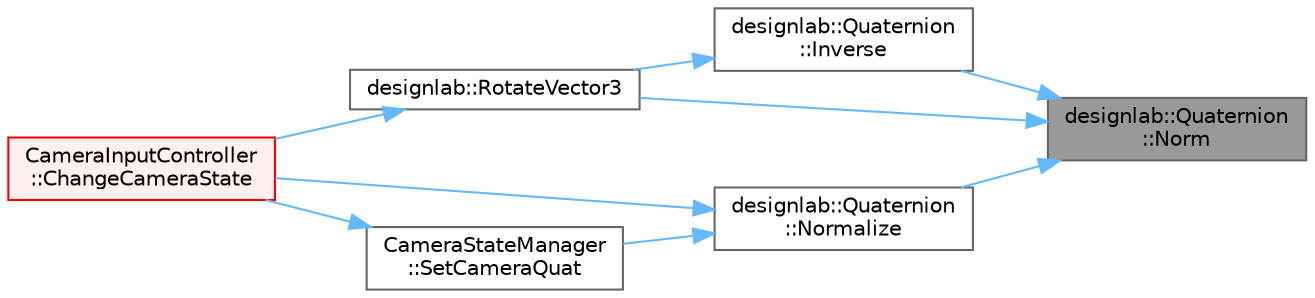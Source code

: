 digraph "designlab::Quaternion::Norm"
{
 // LATEX_PDF_SIZE
  bgcolor="transparent";
  edge [fontname=Helvetica,fontsize=10,labelfontname=Helvetica,labelfontsize=10];
  node [fontname=Helvetica,fontsize=10,shape=box,height=0.2,width=0.4];
  rankdir="RL";
  Node1 [id="Node000001",label="designlab::Quaternion\l::Norm",height=0.2,width=0.4,color="gray40", fillcolor="grey60", style="filled", fontcolor="black",tooltip="クォータニオンのノルムを返す   ノルムとは，ベクトルの大きさのこと．クォータニオンのノルムは，w^2 + x^2 + y^2 + z^2 で求められる"];
  Node1 -> Node2 [id="edge1_Node000001_Node000002",dir="back",color="steelblue1",style="solid",tooltip=" "];
  Node2 [id="Node000002",label="designlab::Quaternion\l::Inverse",height=0.2,width=0.4,color="grey40", fillcolor="white", style="filled",URL="$structdesignlab_1_1_quaternion.html#a5e17d48809b4339ee959c2119a106726",tooltip="クォータニオンの逆数を返す   クォータニオンqの逆数q^-1は，qの共役をノルムで割ったもの"];
  Node2 -> Node3 [id="edge2_Node000002_Node000003",dir="back",color="steelblue1",style="solid",tooltip=" "];
  Node3 [id="Node000003",label="designlab::RotateVector3",height=0.2,width=0.4,color="grey40", fillcolor="white", style="filled",URL="$namespacedesignlab.html#a88a31cb8dd4fb0891393816ad574b9a8",tooltip="3次元の位置ベクトルを回転させる．"];
  Node3 -> Node4 [id="edge3_Node000003_Node000004",dir="back",color="steelblue1",style="solid",tooltip=" "];
  Node4 [id="Node000004",label="CameraInputController\l::ChangeCameraState",height=0.2,width=0.4,color="red", fillcolor="#FFF0F0", style="filled",URL="$class_camera_input_controller.html#a56c0dbc23365b09d5d0c0349e880e16f",tooltip="キー入力でカメラを動かす．   基本的には毎フレーム呼び出す"];
  Node1 -> Node10 [id="edge4_Node000001_Node000010",dir="back",color="steelblue1",style="solid",tooltip=" "];
  Node10 [id="Node000010",label="designlab::Quaternion\l::Normalize",height=0.2,width=0.4,color="grey40", fillcolor="white", style="filled",URL="$structdesignlab_1_1_quaternion.html#a7e53e5872a5a39da9cb6ca40a0c6e91a",tooltip="正規化したクォータニオンを返す   クォータニオンの正規化とは，ノルムを1にすること．   クォータニオンqの正規化は，q / |q| で求められる"];
  Node10 -> Node4 [id="edge5_Node000010_Node000004",dir="back",color="steelblue1",style="solid",tooltip=" "];
  Node10 -> Node11 [id="edge6_Node000010_Node000011",dir="back",color="steelblue1",style="solid",tooltip=" "];
  Node11 [id="Node000011",label="CameraStateManager\l::SetCameraQuat",height=0.2,width=0.4,color="grey40", fillcolor="white", style="filled",URL="$class_camera_state_manager.html#a5f0f8b23dbebccb6f1caec47d9e2fcf0",tooltip="カメラのクォータニオンをセットする"];
  Node11 -> Node4 [id="edge7_Node000011_Node000004",dir="back",color="steelblue1",style="solid",tooltip=" "];
  Node1 -> Node3 [id="edge8_Node000001_Node000003",dir="back",color="steelblue1",style="solid",tooltip=" "];
}
